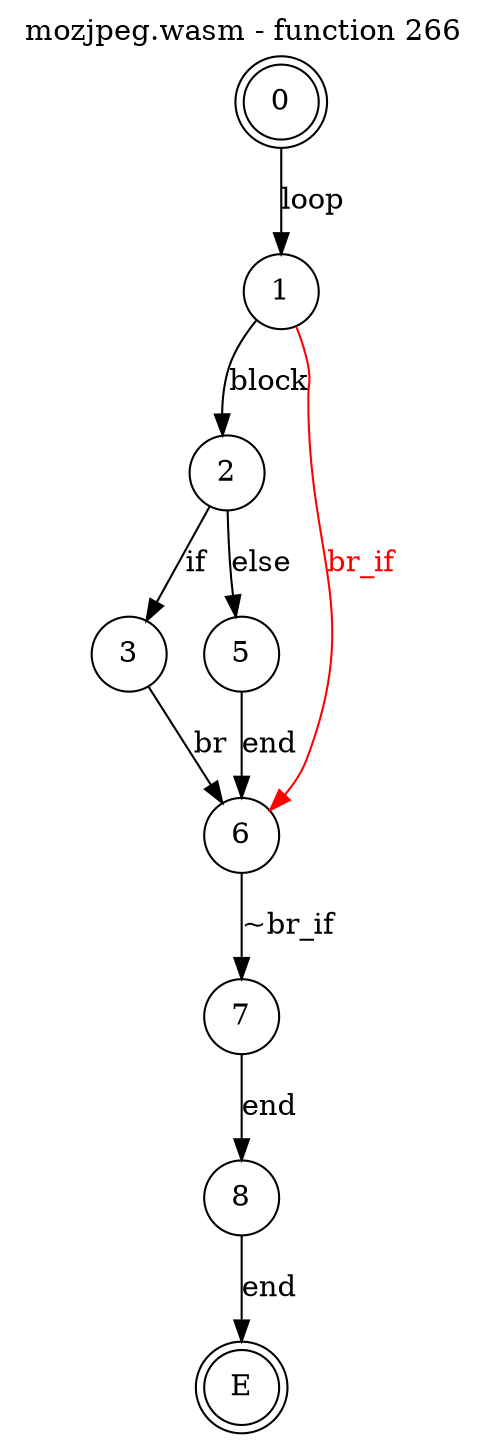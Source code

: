 digraph finite_state_machine {
    label = "mozjpeg.wasm - function 266"
    labelloc =  t
    labelfontsize = 16
    labelfontcolor = black
    labelfontname = "Helvetica"
    node [shape = doublecircle]; 0 E ;
    node [shape = circle];
    0 -> 1[label="loop"];
    1 -> 2[label="block"];
    2 -> 3[label="if"];
    2 -> 5[label="else"];
    3 -> 6[label="br"];
    5 -> 6[label="end"];
    6 -> 7[label="~br_if"];
    6 -> 1[color="red" dir=back fontcolor="red" label="br_if"];
    7 -> 8[label="end"];
    8 -> E[label="end"];
}

